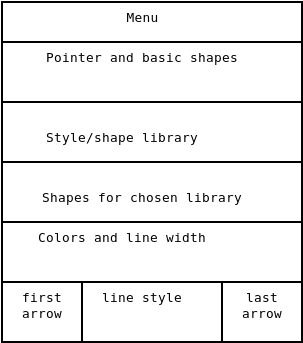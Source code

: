 <?xml version="1.0"?>
<diagram xmlns:dia="http://www.lysator.liu.se/~alla/dia/">
  <diagramdata>
    <attribute name="background">
      <color val="#ffffff"/>
    </attribute>
    <attribute name="paper">
      <composite type="paper">
        <attribute name="name">
          <string>#Letter#</string>
        </attribute>
        <attribute name="tmargin">
          <real val="2.54"/>
        </attribute>
        <attribute name="bmargin">
          <real val="2.54"/>
        </attribute>
        <attribute name="lmargin">
          <real val="2.54"/>
        </attribute>
        <attribute name="rmargin">
          <real val="2.54"/>
        </attribute>
        <attribute name="is_portrait">
          <boolean val="true"/>
        </attribute>
        <attribute name="scaling">
          <real val="1"/>
        </attribute>
        <attribute name="fitto">
          <boolean val="false"/>
        </attribute>
      </composite>
    </attribute>
    <attribute name="grid">
      <composite type="grid">
        <attribute name="width_x">
          <real val="1"/>
        </attribute>
        <attribute name="width_y">
          <real val="1"/>
        </attribute>
        <attribute name="visible_x">
          <int val="1"/>
        </attribute>
        <attribute name="visible_y">
          <int val="1"/>
        </attribute>
      </composite>
    </attribute>
    <attribute name="guides">
      <composite type="guides">
        <attribute name="hguides"/>
        <attribute name="vguides"/>
      </composite>
    </attribute>
  </diagramdata>
  <layer name="Background" visible="true">
    <object type="Standard - Box" version="0" id="O0">
      <attribute name="obj_pos">
        <point val="5,2"/>
      </attribute>
      <attribute name="obj_bb">
        <rectangle val="4.95,1.95;20.05,19.05"/>
      </attribute>
      <attribute name="elem_corner">
        <point val="5,2"/>
      </attribute>
      <attribute name="elem_width">
        <real val="15"/>
      </attribute>
      <attribute name="elem_height">
        <real val="17"/>
      </attribute>
      <attribute name="show_background">
        <boolean val="true"/>
      </attribute>
    </object>
    <object type="Standard - Line" version="0" id="O1">
      <attribute name="obj_pos">
        <point val="5,4"/>
      </attribute>
      <attribute name="obj_bb">
        <rectangle val="4.95,3.95;20.05,4.05"/>
      </attribute>
      <attribute name="conn_endpoints">
        <point val="5,4"/>
        <point val="20,4"/>
      </attribute>
      <attribute name="numcp">
        <int val="1"/>
      </attribute>
    </object>
    <object type="Standard - Line" version="0" id="O2">
      <attribute name="obj_pos">
        <point val="5,7"/>
      </attribute>
      <attribute name="obj_bb">
        <rectangle val="4.95,6.95;20.05,7.05"/>
      </attribute>
      <attribute name="conn_endpoints">
        <point val="5,7"/>
        <point val="20,7"/>
      </attribute>
      <attribute name="numcp">
        <int val="1"/>
      </attribute>
    </object>
    <object type="Standard - Line" version="0" id="O3">
      <attribute name="obj_pos">
        <point val="5,10"/>
      </attribute>
      <attribute name="obj_bb">
        <rectangle val="4.95,9.95;20.05,10.05"/>
      </attribute>
      <attribute name="conn_endpoints">
        <point val="5,10"/>
        <point val="20,10"/>
      </attribute>
      <attribute name="numcp">
        <int val="1"/>
      </attribute>
    </object>
    <object type="Standard - Line" version="0" id="O4">
      <attribute name="obj_pos">
        <point val="5,13"/>
      </attribute>
      <attribute name="obj_bb">
        <rectangle val="4.95,12.95;20.05,13.05"/>
      </attribute>
      <attribute name="conn_endpoints">
        <point val="5,13"/>
        <point val="20,13"/>
      </attribute>
      <attribute name="numcp">
        <int val="1"/>
      </attribute>
    </object>
    <object type="Standard - Text" version="0" id="O5">
      <attribute name="obj_pos">
        <point val="12,3"/>
      </attribute>
      <attribute name="obj_bb">
        <rectangle val="10.93,2.405;13.07,3.205"/>
      </attribute>
      <attribute name="text">
        <composite type="text">
          <attribute name="string">
            <string>#Menu#</string>
          </attribute>
          <attribute name="font">
            <font name="Courier"/>
          </attribute>
          <attribute name="height">
            <real val="0.8"/>
          </attribute>
          <attribute name="pos">
            <point val="12,3"/>
          </attribute>
          <attribute name="color">
            <color val="#000000"/>
          </attribute>
          <attribute name="alignment">
            <enum val="1"/>
          </attribute>
        </composite>
      </attribute>
    </object>
    <object type="Standard - Text" version="0" id="O6">
      <attribute name="obj_pos">
        <point val="12,5"/>
      </attribute>
      <attribute name="obj_bb">
        <rectangle val="6.082,4.405;17.918,5.205"/>
      </attribute>
      <attribute name="text">
        <composite type="text">
          <attribute name="string">
            <string>#Pointer and basic shapes#</string>
          </attribute>
          <attribute name="font">
            <font name="Courier"/>
          </attribute>
          <attribute name="height">
            <real val="0.8"/>
          </attribute>
          <attribute name="pos">
            <point val="12,5"/>
          </attribute>
          <attribute name="color">
            <color val="#000000"/>
          </attribute>
          <attribute name="alignment">
            <enum val="1"/>
          </attribute>
        </composite>
      </attribute>
    </object>
    <object type="Standard - Text" version="0" id="O7">
      <attribute name="obj_pos">
        <point val="11,9"/>
      </attribute>
      <attribute name="obj_bb">
        <rectangle val="6.294,8.405;15.706,9.205"/>
      </attribute>
      <attribute name="text">
        <composite type="text">
          <attribute name="string">
            <string>#Style/shape library#</string>
          </attribute>
          <attribute name="font">
            <font name="Courier"/>
          </attribute>
          <attribute name="height">
            <real val="0.8"/>
          </attribute>
          <attribute name="pos">
            <point val="11,9"/>
          </attribute>
          <attribute name="color">
            <color val="#000000"/>
          </attribute>
          <attribute name="alignment">
            <enum val="1"/>
          </attribute>
        </composite>
      </attribute>
    </object>
    <object type="Standard - Text" version="0" id="O8">
      <attribute name="obj_pos">
        <point val="12,12"/>
      </attribute>
      <attribute name="obj_bb">
        <rectangle val="5.84,11.405;18.16,12.205"/>
      </attribute>
      <attribute name="text">
        <composite type="text">
          <attribute name="string">
            <string>#Shapes for chosen library#</string>
          </attribute>
          <attribute name="font">
            <font name="Courier"/>
          </attribute>
          <attribute name="height">
            <real val="0.8"/>
          </attribute>
          <attribute name="pos">
            <point val="12,12"/>
          </attribute>
          <attribute name="color">
            <color val="#000000"/>
          </attribute>
          <attribute name="alignment">
            <enum val="1"/>
          </attribute>
        </composite>
      </attribute>
    </object>
    <object type="Standard - Line" version="0" id="O9">
      <attribute name="obj_pos">
        <point val="5,16"/>
      </attribute>
      <attribute name="obj_bb">
        <rectangle val="4.95,15.95;20.05,16.05"/>
      </attribute>
      <attribute name="conn_endpoints">
        <point val="5,16"/>
        <point val="20,16"/>
      </attribute>
      <attribute name="numcp">
        <int val="1"/>
      </attribute>
    </object>
    <object type="Standard - Text" version="0" id="O10">
      <attribute name="obj_pos">
        <point val="11,14"/>
      </attribute>
      <attribute name="obj_bb">
        <rectangle val="5.81,13.405;16.19,14.205"/>
      </attribute>
      <attribute name="text">
        <composite type="text">
          <attribute name="string">
            <string>#Colors and line width#</string>
          </attribute>
          <attribute name="font">
            <font name="Courier"/>
          </attribute>
          <attribute name="height">
            <real val="0.8"/>
          </attribute>
          <attribute name="pos">
            <point val="11,14"/>
          </attribute>
          <attribute name="color">
            <color val="#000000"/>
          </attribute>
          <attribute name="alignment">
            <enum val="1"/>
          </attribute>
        </composite>
      </attribute>
    </object>
    <object type="Standard - Line" version="0" id="O11">
      <attribute name="obj_pos">
        <point val="9,16"/>
      </attribute>
      <attribute name="obj_bb">
        <rectangle val="8.95,15.95;9.05,19.05"/>
      </attribute>
      <attribute name="conn_endpoints">
        <point val="9,16"/>
        <point val="9,19"/>
      </attribute>
      <attribute name="numcp">
        <int val="1"/>
      </attribute>
    </object>
    <object type="Standard - Line" version="0" id="O12">
      <attribute name="obj_pos">
        <point val="16,16"/>
      </attribute>
      <attribute name="obj_bb">
        <rectangle val="15.95,15.95;16.05,19.05"/>
      </attribute>
      <attribute name="conn_endpoints">
        <point val="16,16"/>
        <point val="16,19"/>
      </attribute>
      <attribute name="numcp">
        <int val="1"/>
      </attribute>
    </object>
    <object type="Standard - Text" version="0" id="O13">
      <attribute name="obj_pos">
        <point val="7,17"/>
      </attribute>
      <attribute name="obj_bb">
        <rectangle val="5.688,16.405;8.312,18.005"/>
      </attribute>
      <attribute name="text">
        <composite type="text">
          <attribute name="string">
            <string>#first
arrow#</string>
          </attribute>
          <attribute name="font">
            <font name="Courier"/>
          </attribute>
          <attribute name="height">
            <real val="0.8"/>
          </attribute>
          <attribute name="pos">
            <point val="7,17"/>
          </attribute>
          <attribute name="color">
            <color val="#000000"/>
          </attribute>
          <attribute name="alignment">
            <enum val="1"/>
          </attribute>
        </composite>
      </attribute>
    </object>
    <object type="Standard - Text" version="0" id="O14">
      <attribute name="obj_pos">
        <point val="18,17"/>
      </attribute>
      <attribute name="obj_bb">
        <rectangle val="16.688,16.405;19.312,18.005"/>
      </attribute>
      <attribute name="text">
        <composite type="text">
          <attribute name="string">
            <string>#last
arrow#</string>
          </attribute>
          <attribute name="font">
            <font name="Courier"/>
          </attribute>
          <attribute name="height">
            <real val="0.8"/>
          </attribute>
          <attribute name="pos">
            <point val="18,17"/>
          </attribute>
          <attribute name="color">
            <color val="#000000"/>
          </attribute>
          <attribute name="alignment">
            <enum val="1"/>
          </attribute>
        </composite>
      </attribute>
    </object>
    <object type="Standard - Text" version="0" id="O15">
      <attribute name="obj_pos">
        <point val="13,14"/>
      </attribute>
      <attribute name="obj_bb">
        <rectangle val="13,13.405;13,14.205"/>
      </attribute>
      <attribute name="text">
        <composite type="text">
          <attribute name="string">
            <string>##</string>
          </attribute>
          <attribute name="font">
            <font name="Courier"/>
          </attribute>
          <attribute name="height">
            <real val="0.8"/>
          </attribute>
          <attribute name="pos">
            <point val="13,14"/>
          </attribute>
          <attribute name="color">
            <color val="#000000"/>
          </attribute>
          <attribute name="alignment">
            <enum val="1"/>
          </attribute>
        </composite>
      </attribute>
    </object>
    <object type="Standard - Text" version="0" id="O16">
      <attribute name="obj_pos">
        <point val="12,17"/>
      </attribute>
      <attribute name="obj_bb">
        <rectangle val="9.476,16.405;14.524,17.205"/>
      </attribute>
      <attribute name="text">
        <composite type="text">
          <attribute name="string">
            <string>#line style#</string>
          </attribute>
          <attribute name="font">
            <font name="Courier"/>
          </attribute>
          <attribute name="height">
            <real val="0.8"/>
          </attribute>
          <attribute name="pos">
            <point val="12,17"/>
          </attribute>
          <attribute name="color">
            <color val="#000000"/>
          </attribute>
          <attribute name="alignment">
            <enum val="1"/>
          </attribute>
        </composite>
      </attribute>
    </object>
  </layer>
</diagram>

